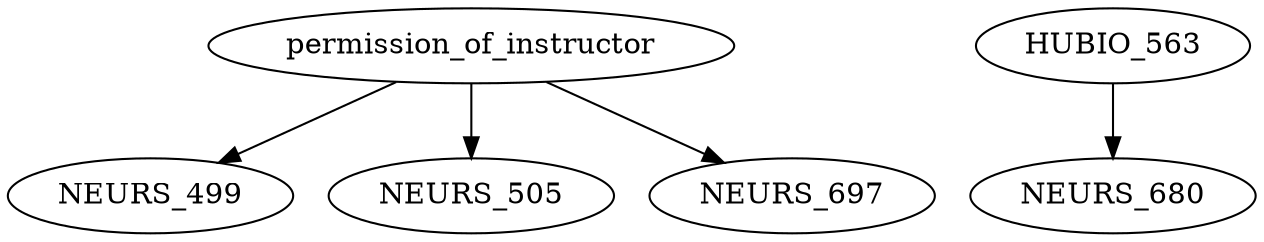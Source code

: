 digraph G {
    edge [color=black];
    permission_of_instructor -> NEURS_499;
    edge [color=black];
    permission_of_instructor -> NEURS_505;
    edge [color=black];
    HUBIO_563 -> NEURS_680;
    edge [color=black];
    permission_of_instructor -> NEURS_697;
}

